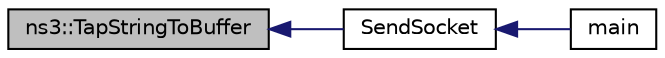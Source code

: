 digraph "ns3::TapStringToBuffer"
{
  edge [fontname="Helvetica",fontsize="10",labelfontname="Helvetica",labelfontsize="10"];
  node [fontname="Helvetica",fontsize="10",shape=record];
  rankdir="LR";
  Node1 [label="ns3::TapStringToBuffer",height=0.2,width=0.4,color="black", fillcolor="grey75", style="filled", fontcolor="black"];
  Node1 -> Node2 [dir="back",color="midnightblue",fontsize="10",style="solid"];
  Node2 [label="SendSocket",height=0.2,width=0.4,color="black", fillcolor="white", style="filled",URL="$d8/d8f/tap-creator_8cc.html#a11a114b8401a27939e87a94ade65213a"];
  Node2 -> Node3 [dir="back",color="midnightblue",fontsize="10",style="solid"];
  Node3 [label="main",height=0.2,width=0.4,color="black", fillcolor="white", style="filled",URL="$d8/d8f/tap-creator_8cc.html#a0ddf1224851353fc92bfbff6f499fa97"];
}
